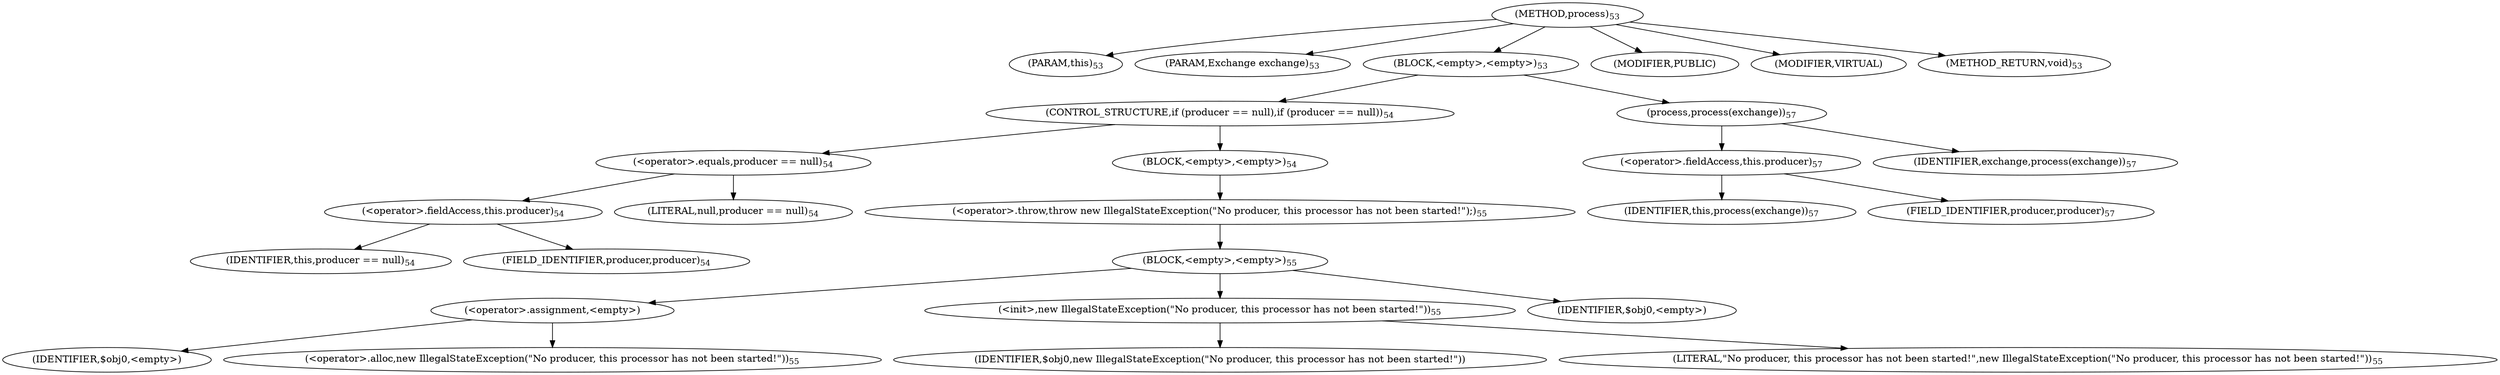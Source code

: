 digraph "process" {  
"65" [label = <(METHOD,process)<SUB>53</SUB>> ]
"66" [label = <(PARAM,this)<SUB>53</SUB>> ]
"67" [label = <(PARAM,Exchange exchange)<SUB>53</SUB>> ]
"68" [label = <(BLOCK,&lt;empty&gt;,&lt;empty&gt;)<SUB>53</SUB>> ]
"69" [label = <(CONTROL_STRUCTURE,if (producer == null),if (producer == null))<SUB>54</SUB>> ]
"70" [label = <(&lt;operator&gt;.equals,producer == null)<SUB>54</SUB>> ]
"71" [label = <(&lt;operator&gt;.fieldAccess,this.producer)<SUB>54</SUB>> ]
"72" [label = <(IDENTIFIER,this,producer == null)<SUB>54</SUB>> ]
"73" [label = <(FIELD_IDENTIFIER,producer,producer)<SUB>54</SUB>> ]
"74" [label = <(LITERAL,null,producer == null)<SUB>54</SUB>> ]
"75" [label = <(BLOCK,&lt;empty&gt;,&lt;empty&gt;)<SUB>54</SUB>> ]
"76" [label = <(&lt;operator&gt;.throw,throw new IllegalStateException(&quot;No producer, this processor has not been started!&quot;);)<SUB>55</SUB>> ]
"77" [label = <(BLOCK,&lt;empty&gt;,&lt;empty&gt;)<SUB>55</SUB>> ]
"78" [label = <(&lt;operator&gt;.assignment,&lt;empty&gt;)> ]
"79" [label = <(IDENTIFIER,$obj0,&lt;empty&gt;)> ]
"80" [label = <(&lt;operator&gt;.alloc,new IllegalStateException(&quot;No producer, this processor has not been started!&quot;))<SUB>55</SUB>> ]
"81" [label = <(&lt;init&gt;,new IllegalStateException(&quot;No producer, this processor has not been started!&quot;))<SUB>55</SUB>> ]
"82" [label = <(IDENTIFIER,$obj0,new IllegalStateException(&quot;No producer, this processor has not been started!&quot;))> ]
"83" [label = <(LITERAL,&quot;No producer, this processor has not been started!&quot;,new IllegalStateException(&quot;No producer, this processor has not been started!&quot;))<SUB>55</SUB>> ]
"84" [label = <(IDENTIFIER,$obj0,&lt;empty&gt;)> ]
"85" [label = <(process,process(exchange))<SUB>57</SUB>> ]
"86" [label = <(&lt;operator&gt;.fieldAccess,this.producer)<SUB>57</SUB>> ]
"87" [label = <(IDENTIFIER,this,process(exchange))<SUB>57</SUB>> ]
"88" [label = <(FIELD_IDENTIFIER,producer,producer)<SUB>57</SUB>> ]
"89" [label = <(IDENTIFIER,exchange,process(exchange))<SUB>57</SUB>> ]
"90" [label = <(MODIFIER,PUBLIC)> ]
"91" [label = <(MODIFIER,VIRTUAL)> ]
"92" [label = <(METHOD_RETURN,void)<SUB>53</SUB>> ]
  "65" -> "66" 
  "65" -> "67" 
  "65" -> "68" 
  "65" -> "90" 
  "65" -> "91" 
  "65" -> "92" 
  "68" -> "69" 
  "68" -> "85" 
  "69" -> "70" 
  "69" -> "75" 
  "70" -> "71" 
  "70" -> "74" 
  "71" -> "72" 
  "71" -> "73" 
  "75" -> "76" 
  "76" -> "77" 
  "77" -> "78" 
  "77" -> "81" 
  "77" -> "84" 
  "78" -> "79" 
  "78" -> "80" 
  "81" -> "82" 
  "81" -> "83" 
  "85" -> "86" 
  "85" -> "89" 
  "86" -> "87" 
  "86" -> "88" 
}
